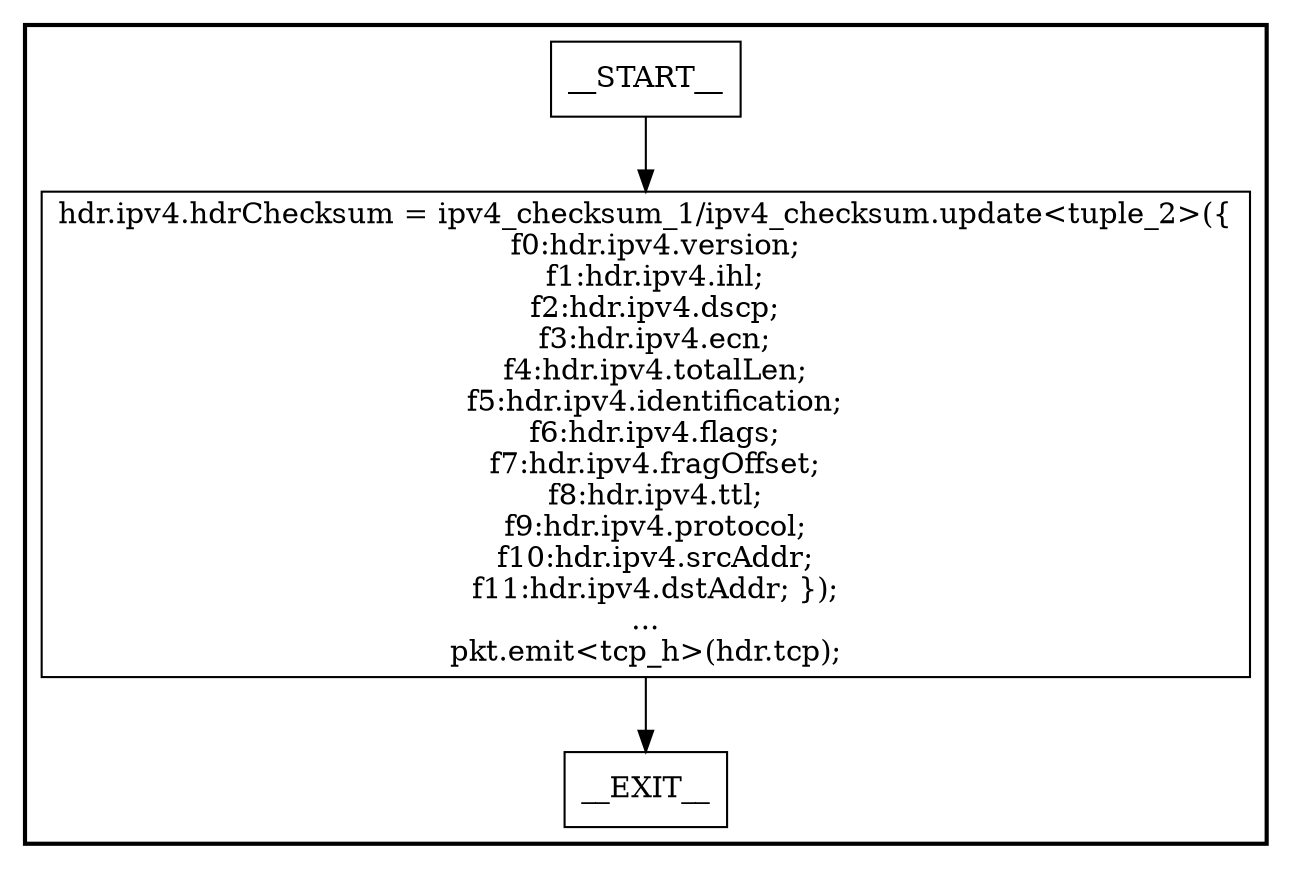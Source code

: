 digraph IngressDeparser {
subgraph cluster {
graph [
label="", labeljust=r, style=bold];
0[label=__START__, margin="", shape=rectangle, style=solid];
1[label=__EXIT__, margin="", shape=rectangle, style=solid];
2[label="hdr.ipv4.hdrChecksum = ipv4_checksum_1/ipv4_checksum.update<tuple_2>({
  f0:hdr.ipv4.version;
  f1:hdr.ipv4.ihl;
  f2:hdr.ipv4.dscp;
  f3:hdr.ipv4.ecn;
  f4:hdr.ipv4.totalLen;
  f5:hdr.ipv4.identification;
  f6:hdr.ipv4.flags;
  f7:hdr.ipv4.fragOffset;
  f8:hdr.ipv4.ttl;
  f9:hdr.ipv4.protocol;
  f10:hdr.ipv4.srcAddr;
  f11:hdr.ipv4.dstAddr; });
...
pkt.emit<tcp_h>(hdr.tcp);", margin="", shape=rectangle, style=solid];
0 -> 2[label=""];
2 -> 1[label=""];
}
}
